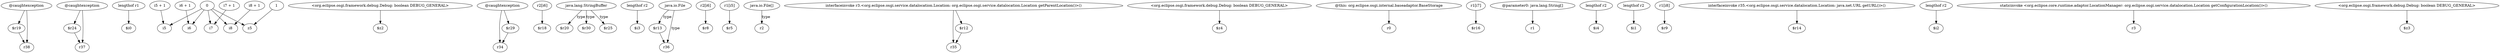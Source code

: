 digraph g {
0[label="@caughtexception"]
1[label="$r19"]
0->1[label=""]
2[label="@caughtexception"]
3[label="$r24"]
2->3[label=""]
4[label="lengthof r1"]
5[label="$i0"]
4->5[label=""]
6[label="0"]
7[label="i6"]
6->7[label=""]
8[label="<org.eclipse.osgi.framework.debug.Debug: boolean DEBUG_GENERAL>"]
9[label="$z2"]
8->9[label=""]
10[label="@caughtexception"]
11[label="r34"]
10->11[label=""]
12[label="r2[i6]"]
13[label="$r18"]
12->13[label=""]
14[label="i5"]
6->14[label=""]
15[label="$r29"]
15->11[label=""]
16[label="java.lang.StringBuffer"]
17[label="$r20"]
16->17[label="type"]
18[label="i5 + 1"]
18->14[label=""]
19[label="lengthof r2"]
20[label="$i3"]
19->20[label=""]
21[label="i7"]
6->21[label=""]
22[label="r38"]
1->22[label=""]
23[label="$r13"]
24[label="r36"]
23->24[label=""]
25[label="r2[i6]"]
26[label="$r8"]
25->26[label=""]
27[label="r1[i5]"]
28[label="$r5"]
27->28[label=""]
29[label="java.io.File"]
29->23[label="type"]
30[label="java.io.File[]"]
31[label="r2"]
30->31[label="type"]
32[label="interfaceinvoke r3.<org.eclipse.osgi.service.datalocation.Location: org.eclipse.osgi.service.datalocation.Location getParentLocation()>()"]
33[label="r35"]
32->33[label=""]
34[label="<org.eclipse.osgi.framework.debug.Debug: boolean DEBUG_GENERAL>"]
35[label="$z4"]
34->35[label=""]
36[label="@this: org.eclipse.osgi.internal.baseadaptor.BaseStorage"]
37[label="r0"]
36->37[label=""]
38[label="r1[i7]"]
39[label="$r16"]
38->39[label=""]
0->22[label=""]
10->15[label=""]
29->24[label="type"]
40[label="i7 + 1"]
40->21[label=""]
41[label="r37"]
2->41[label=""]
42[label="$r12"]
42->33[label=""]
43[label="$r30"]
16->43[label="type"]
32->42[label=""]
44[label="@parameter0: java.lang.String[]"]
45[label="r1"]
44->45[label=""]
46[label="lengthof r2"]
47[label="$i4"]
46->47[label=""]
3->41[label=""]
48[label="lengthof r2"]
49[label="$i1"]
48->49[label=""]
50[label="r1[i8]"]
51[label="$r9"]
50->51[label=""]
52[label="1"]
53[label="z5"]
52->53[label=""]
54[label="interfaceinvoke r35.<org.eclipse.osgi.service.datalocation.Location: java.net.URL getURL()>()"]
55[label="$r14"]
54->55[label=""]
56[label="i8"]
6->56[label=""]
6->53[label=""]
57[label="lengthof r2"]
58[label="$i2"]
57->58[label=""]
59[label="staticinvoke <org.eclipse.core.runtime.adaptor.LocationManager: org.eclipse.osgi.service.datalocation.Location getConfigurationLocation()>()"]
60[label="r3"]
59->60[label=""]
61[label="i6 + 1"]
61->7[label=""]
62[label="i8 + 1"]
62->56[label=""]
63[label="<org.eclipse.osgi.framework.debug.Debug: boolean DEBUG_GENERAL>"]
64[label="$z3"]
63->64[label=""]
65[label="$r25"]
16->65[label="type"]
}